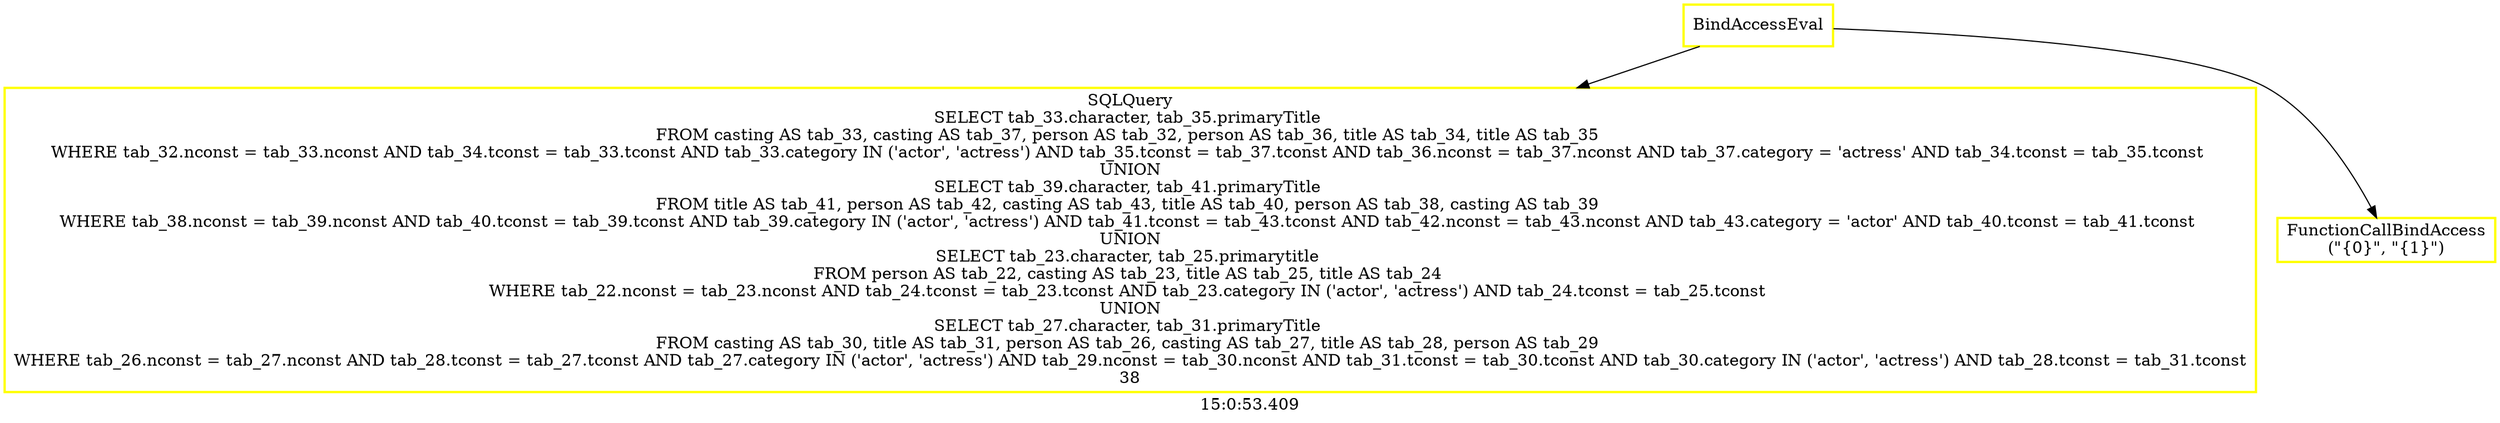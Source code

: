 digraph  g{ graph[label = "15:0:53.409"]
node [shape=rectangle, color=black, fontcolor=black, style=bold] edge [color=black] 0 [label="BindAccessEval", color = yellow] ; 
1 [label="SQLQuery
SELECT tab_33.character, tab_35.primaryTitle 
FROM casting AS tab_33, casting AS tab_37, person AS tab_32, person AS tab_36, title AS tab_34, title AS tab_35 
WHERE tab_32.nconst = tab_33.nconst AND tab_34.tconst = tab_33.tconst AND tab_33.category IN ('actor', 'actress') AND tab_35.tconst = tab_37.tconst AND tab_36.nconst = tab_37.nconst AND tab_37.category = 'actress' AND tab_34.tconst = tab_35.tconst 
UNION
SELECT tab_39.character, tab_41.primaryTitle 
FROM title AS tab_41, person AS tab_42, casting AS tab_43, title AS tab_40, person AS tab_38, casting AS tab_39 
WHERE tab_38.nconst = tab_39.nconst AND tab_40.tconst = tab_39.tconst AND tab_39.category IN ('actor', 'actress') AND tab_41.tconst = tab_43.tconst AND tab_42.nconst = tab_43.nconst AND tab_43.category = 'actor' AND tab_40.tconst = tab_41.tconst 
UNION
SELECT tab_23.character, tab_25.primarytitle 
FROM person AS tab_22, casting AS tab_23, title AS tab_25, title AS tab_24 
WHERE tab_22.nconst = tab_23.nconst AND tab_24.tconst = tab_23.tconst AND tab_23.category IN ('actor', 'actress') AND tab_24.tconst = tab_25.tconst 
UNION
SELECT tab_27.character, tab_31.primaryTitle 
FROM casting AS tab_30, title AS tab_31, person AS tab_26, casting AS tab_27, title AS tab_28, person AS tab_29 
WHERE tab_26.nconst = tab_27.nconst AND tab_28.tconst = tab_27.tconst AND tab_27.category IN ('actor', 'actress') AND tab_29.nconst = tab_30.nconst AND tab_31.tconst = tab_30.tconst AND tab_30.category IN ('actor', 'actress') AND tab_28.tconst = tab_31.tconst
38", color = yellow] ; 
0 -> 1 ; 
2 [label="FunctionCallBindAccess
(\"{0}\", \"{1}\")", color = yellow] ; 
0 -> 2 ; 
}

